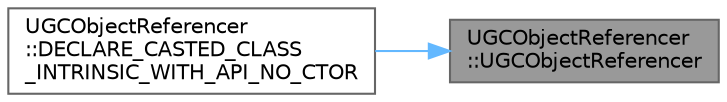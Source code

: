 digraph "UGCObjectReferencer::UGCObjectReferencer"
{
 // INTERACTIVE_SVG=YES
 // LATEX_PDF_SIZE
  bgcolor="transparent";
  edge [fontname=Helvetica,fontsize=10,labelfontname=Helvetica,labelfontsize=10];
  node [fontname=Helvetica,fontsize=10,shape=box,height=0.2,width=0.4];
  rankdir="RL";
  Node1 [id="Node000001",label="UGCObjectReferencer\l::UGCObjectReferencer",height=0.2,width=0.4,color="gray40", fillcolor="grey60", style="filled", fontcolor="black",tooltip=" "];
  Node1 -> Node2 [id="edge1_Node000001_Node000002",dir="back",color="steelblue1",style="solid",tooltip=" "];
  Node2 [id="Node000002",label="UGCObjectReferencer\l::DECLARE_CASTED_CLASS\l_INTRINSIC_WITH_API_NO_CTOR",height=0.2,width=0.4,color="grey40", fillcolor="white", style="filled",URL="$de/d83/classUGCObjectReferencer.html#a44c9ea5365a8d7d6b6ce84dbda5979cc",tooltip=" "];
}
